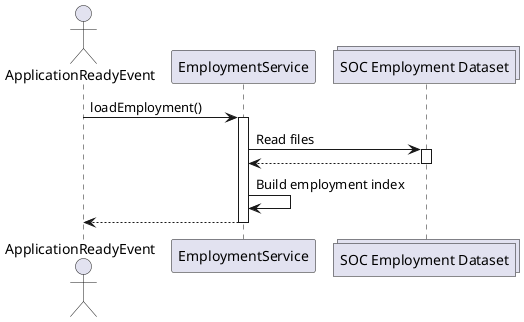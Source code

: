 @startuml

autoactivate on

actor "ApplicationReadyEvent" as ready
participant EmploymentService
collections "SOC Employment Dataset" as SOC

ready -> EmploymentService : loadEmployment()
EmploymentService -> SOC : Read files
return

autoactivate off
EmploymentService -> EmploymentService : Build employment index
autoactivate on

return

@enduml